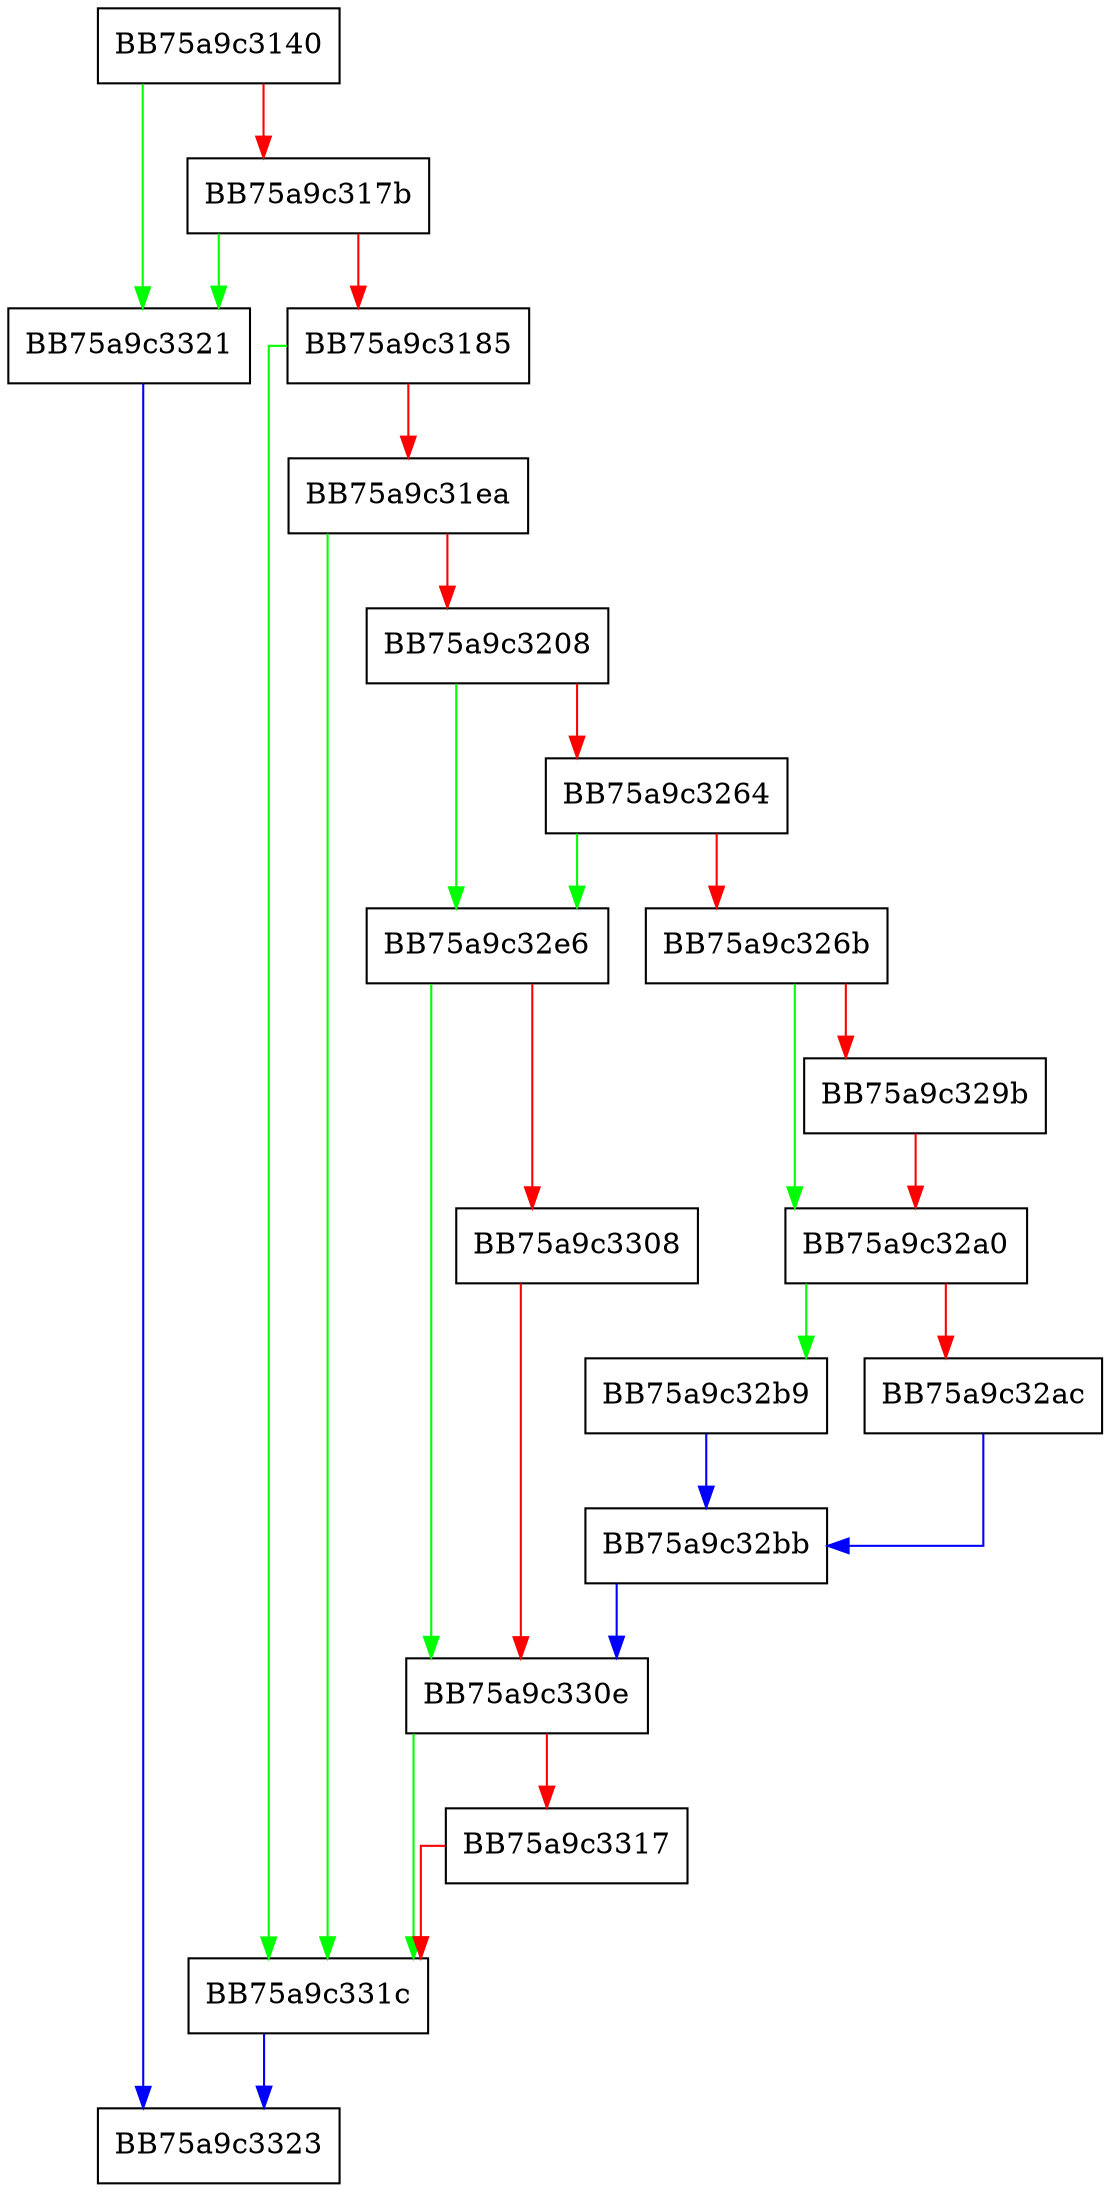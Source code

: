 digraph get_cfi_model_info {
  node [shape="box"];
  graph [splines=ortho];
  BB75a9c3140 -> BB75a9c3321 [color="green"];
  BB75a9c3140 -> BB75a9c317b [color="red"];
  BB75a9c317b -> BB75a9c3321 [color="green"];
  BB75a9c317b -> BB75a9c3185 [color="red"];
  BB75a9c3185 -> BB75a9c331c [color="green"];
  BB75a9c3185 -> BB75a9c31ea [color="red"];
  BB75a9c31ea -> BB75a9c331c [color="green"];
  BB75a9c31ea -> BB75a9c3208 [color="red"];
  BB75a9c3208 -> BB75a9c32e6 [color="green"];
  BB75a9c3208 -> BB75a9c3264 [color="red"];
  BB75a9c3264 -> BB75a9c32e6 [color="green"];
  BB75a9c3264 -> BB75a9c326b [color="red"];
  BB75a9c326b -> BB75a9c32a0 [color="green"];
  BB75a9c326b -> BB75a9c329b [color="red"];
  BB75a9c329b -> BB75a9c32a0 [color="red"];
  BB75a9c32a0 -> BB75a9c32b9 [color="green"];
  BB75a9c32a0 -> BB75a9c32ac [color="red"];
  BB75a9c32ac -> BB75a9c32bb [color="blue"];
  BB75a9c32b9 -> BB75a9c32bb [color="blue"];
  BB75a9c32bb -> BB75a9c330e [color="blue"];
  BB75a9c32e6 -> BB75a9c330e [color="green"];
  BB75a9c32e6 -> BB75a9c3308 [color="red"];
  BB75a9c3308 -> BB75a9c330e [color="red"];
  BB75a9c330e -> BB75a9c331c [color="green"];
  BB75a9c330e -> BB75a9c3317 [color="red"];
  BB75a9c3317 -> BB75a9c331c [color="red"];
  BB75a9c331c -> BB75a9c3323 [color="blue"];
  BB75a9c3321 -> BB75a9c3323 [color="blue"];
}